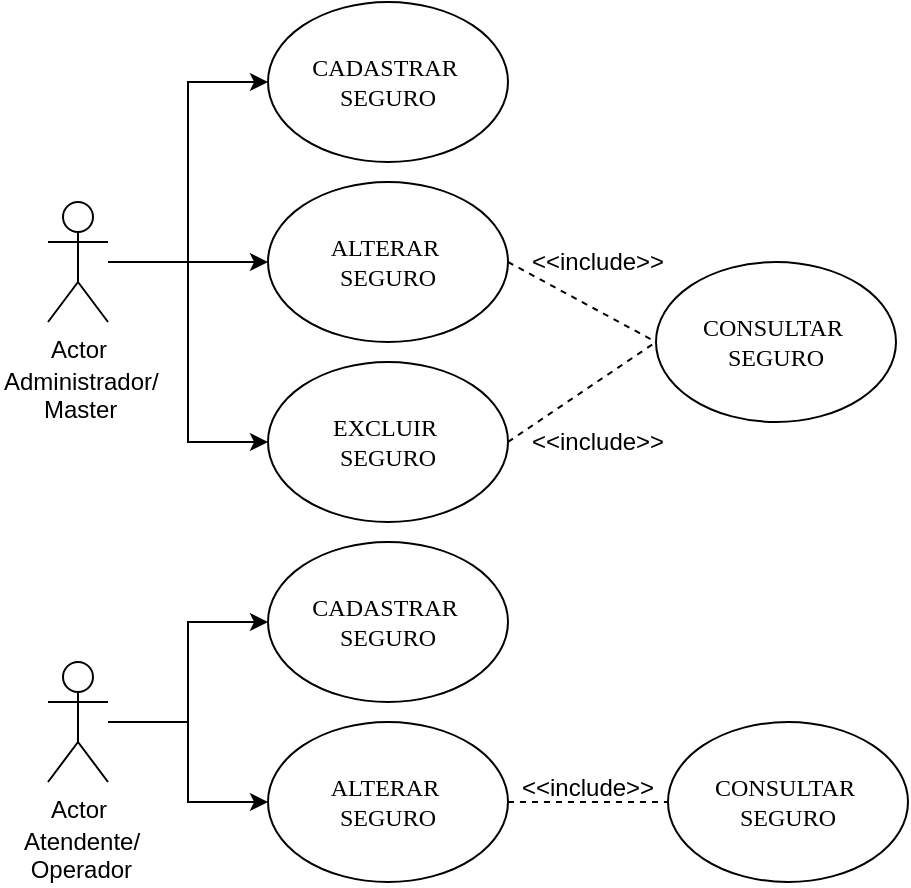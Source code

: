 <mxfile version="12.2.0" type="device" pages="1"><diagram id="U-D7aFQUL8BF5dEllMYo" name="Page-1"><mxGraphModel dx="1158" dy="411" grid="1" gridSize="10" guides="1" tooltips="1" connect="1" arrows="1" fold="1" page="1" pageScale="1" pageWidth="1169" pageHeight="827" math="0" shadow="0"><root><mxCell id="0"/><mxCell id="1" parent="0"/><mxCell id="5UW5ZbT9FBOBR9tg0OMJ-15" style="edgeStyle=orthogonalEdgeStyle;rounded=0;orthogonalLoop=1;jettySize=auto;html=1;entryX=0;entryY=0.5;entryDx=0;entryDy=0;" edge="1" parent="1" source="5UW5ZbT9FBOBR9tg0OMJ-3" target="5UW5ZbT9FBOBR9tg0OMJ-5"><mxGeometry relative="1" as="geometry"/></mxCell><mxCell id="5UW5ZbT9FBOBR9tg0OMJ-16" style="edgeStyle=orthogonalEdgeStyle;rounded=0;orthogonalLoop=1;jettySize=auto;html=1;entryX=0;entryY=0.5;entryDx=0;entryDy=0;" edge="1" parent="1" source="5UW5ZbT9FBOBR9tg0OMJ-3" target="5UW5ZbT9FBOBR9tg0OMJ-7"><mxGeometry relative="1" as="geometry"/></mxCell><mxCell id="5UW5ZbT9FBOBR9tg0OMJ-17" style="edgeStyle=orthogonalEdgeStyle;rounded=0;orthogonalLoop=1;jettySize=auto;html=1;entryX=0;entryY=0.5;entryDx=0;entryDy=0;" edge="1" parent="1" source="5UW5ZbT9FBOBR9tg0OMJ-3" target="5UW5ZbT9FBOBR9tg0OMJ-6"><mxGeometry relative="1" as="geometry"/></mxCell><mxCell id="5UW5ZbT9FBOBR9tg0OMJ-3" value="Actor" style="shape=umlActor;verticalLabelPosition=bottom;labelBackgroundColor=#ffffff;verticalAlign=top;html=1;" vertex="1" parent="1"><mxGeometry x="160" y="220" width="30" height="60" as="geometry"/></mxCell><mxCell id="5UW5ZbT9FBOBR9tg0OMJ-5" value="&lt;font face=&quot;Times New Roman&quot;&gt;CADASTRAR&amp;nbsp; &lt;br&gt;SEGURO&lt;br&gt;&lt;/font&gt;" style="ellipse;whiteSpace=wrap;html=1;" vertex="1" parent="1"><mxGeometry x="270" y="120" width="120" height="80" as="geometry"/></mxCell><mxCell id="5UW5ZbT9FBOBR9tg0OMJ-6" value="&lt;font face=&quot;Times New Roman&quot;&gt;ALTERAR&amp;nbsp;&lt;br&gt;&lt;/font&gt;&lt;span style=&quot;font-family: &amp;#34;times new roman&amp;#34;&quot;&gt;SEGURO&lt;/span&gt;" style="ellipse;whiteSpace=wrap;html=1;" vertex="1" parent="1"><mxGeometry x="270" y="210" width="120" height="80" as="geometry"/></mxCell><mxCell id="5UW5ZbT9FBOBR9tg0OMJ-7" value="&lt;font face=&quot;Times New Roman&quot;&gt;EXCLUIR&amp;nbsp;&lt;br&gt;&lt;/font&gt;&lt;span style=&quot;font-family: &amp;#34;times new roman&amp;#34;&quot;&gt;SEGURO&lt;/span&gt;&lt;font face=&quot;Times New Roman&quot;&gt;&lt;br&gt;&lt;/font&gt;" style="ellipse;whiteSpace=wrap;html=1;" vertex="1" parent="1"><mxGeometry x="270" y="300" width="120" height="80" as="geometry"/></mxCell><mxCell id="5UW5ZbT9FBOBR9tg0OMJ-8" value="&lt;font face=&quot;Times New Roman&quot;&gt;CONSULTAR&amp;nbsp;&lt;br&gt;&lt;/font&gt;&lt;span style=&quot;font-family: &amp;#34;times new roman&amp;#34;&quot;&gt;SEGURO&lt;/span&gt;&lt;font face=&quot;Times New Roman&quot;&gt;&lt;br&gt;&lt;/font&gt;" style="ellipse;whiteSpace=wrap;html=1;" vertex="1" parent="1"><mxGeometry x="464" y="250" width="120" height="80" as="geometry"/></mxCell><mxCell id="5UW5ZbT9FBOBR9tg0OMJ-11" value="" style="endArrow=none;dashed=1;html=1;entryX=0;entryY=0.5;entryDx=0;entryDy=0;" edge="1" parent="1" target="5UW5ZbT9FBOBR9tg0OMJ-8"><mxGeometry width="50" height="50" relative="1" as="geometry"><mxPoint x="390" y="340" as="sourcePoint"/><mxPoint x="440" y="290" as="targetPoint"/></mxGeometry></mxCell><mxCell id="5UW5ZbT9FBOBR9tg0OMJ-12" value="" style="endArrow=none;dashed=1;html=1;exitX=1;exitY=0.5;exitDx=0;exitDy=0;entryX=0;entryY=0.5;entryDx=0;entryDy=0;" edge="1" parent="1" source="5UW5ZbT9FBOBR9tg0OMJ-6" target="5UW5ZbT9FBOBR9tg0OMJ-8"><mxGeometry width="50" height="50" relative="1" as="geometry"><mxPoint x="414" y="280" as="sourcePoint"/><mxPoint x="464" y="230" as="targetPoint"/></mxGeometry></mxCell><mxCell id="5UW5ZbT9FBOBR9tg0OMJ-13" value="&amp;lt;&amp;lt;include&amp;gt;&amp;gt;" style="text;html=1;resizable=0;points=[];autosize=1;align=left;verticalAlign=top;spacingTop=-4;" vertex="1" parent="1"><mxGeometry x="400" y="240" width="80" height="20" as="geometry"/></mxCell><mxCell id="5UW5ZbT9FBOBR9tg0OMJ-14" value="&amp;lt;&amp;lt;include&amp;gt;&amp;gt;" style="text;html=1;resizable=0;points=[];autosize=1;align=left;verticalAlign=top;spacingTop=-4;" vertex="1" parent="1"><mxGeometry x="400" y="330" width="80" height="20" as="geometry"/></mxCell><mxCell id="5UW5ZbT9FBOBR9tg0OMJ-18" value="Administrador/&lt;br&gt;&amp;nbsp; &amp;nbsp; &amp;nbsp; Master" style="text;html=1;resizable=0;points=[];autosize=1;align=left;verticalAlign=top;spacingTop=-4;" vertex="1" parent="1"><mxGeometry x="136" y="300" width="90" height="30" as="geometry"/></mxCell><mxCell id="5UW5ZbT9FBOBR9tg0OMJ-47" style="edgeStyle=orthogonalEdgeStyle;rounded=0;orthogonalLoop=1;jettySize=auto;html=1;entryX=0;entryY=0.5;entryDx=0;entryDy=0;" edge="1" parent="1" source="5UW5ZbT9FBOBR9tg0OMJ-50" target="5UW5ZbT9FBOBR9tg0OMJ-51"><mxGeometry relative="1" as="geometry"/></mxCell><mxCell id="5UW5ZbT9FBOBR9tg0OMJ-49" style="edgeStyle=orthogonalEdgeStyle;rounded=0;orthogonalLoop=1;jettySize=auto;html=1;entryX=0;entryY=0.5;entryDx=0;entryDy=0;" edge="1" parent="1" source="5UW5ZbT9FBOBR9tg0OMJ-50" target="5UW5ZbT9FBOBR9tg0OMJ-52"><mxGeometry relative="1" as="geometry"/></mxCell><mxCell id="5UW5ZbT9FBOBR9tg0OMJ-50" value="Actor" style="shape=umlActor;verticalLabelPosition=bottom;labelBackgroundColor=#ffffff;verticalAlign=top;html=1;" vertex="1" parent="1"><mxGeometry x="160" y="450" width="30" height="60" as="geometry"/></mxCell><mxCell id="5UW5ZbT9FBOBR9tg0OMJ-51" value="&lt;font face=&quot;Times New Roman&quot;&gt;CADASTRAR&amp;nbsp;&lt;br&gt;&lt;/font&gt;&lt;span style=&quot;font-family: &amp;#34;times new roman&amp;#34;&quot;&gt;SEGURO&lt;/span&gt;&lt;font face=&quot;Times New Roman&quot;&gt;&lt;br&gt;&lt;/font&gt;" style="ellipse;whiteSpace=wrap;html=1;" vertex="1" parent="1"><mxGeometry x="270" y="390" width="120" height="80" as="geometry"/></mxCell><mxCell id="5UW5ZbT9FBOBR9tg0OMJ-52" value="&lt;font face=&quot;Times New Roman&quot;&gt;ALTERAR&amp;nbsp;&lt;br&gt;&lt;/font&gt;&lt;span style=&quot;font-family: &amp;#34;times new roman&amp;#34;&quot;&gt;SEGURO&lt;/span&gt;&lt;font face=&quot;Times New Roman&quot;&gt;&lt;br&gt;&lt;/font&gt;" style="ellipse;whiteSpace=wrap;html=1;" vertex="1" parent="1"><mxGeometry x="270" y="480" width="120" height="80" as="geometry"/></mxCell><mxCell id="5UW5ZbT9FBOBR9tg0OMJ-54" value="&lt;font face=&quot;Times New Roman&quot;&gt;CONSULTAR&amp;nbsp;&lt;br&gt;&lt;/font&gt;&lt;span style=&quot;font-family: &amp;#34;times new roman&amp;#34;&quot;&gt;SEGURO&lt;/span&gt;&lt;font face=&quot;Times New Roman&quot;&gt;&lt;br&gt;&lt;/font&gt;" style="ellipse;whiteSpace=wrap;html=1;" vertex="1" parent="1"><mxGeometry x="470" y="480" width="120" height="80" as="geometry"/></mxCell><mxCell id="5UW5ZbT9FBOBR9tg0OMJ-56" value="" style="endArrow=none;dashed=1;html=1;exitX=1;exitY=0.5;exitDx=0;exitDy=0;entryX=0;entryY=0.5;entryDx=0;entryDy=0;" edge="1" parent="1" source="5UW5ZbT9FBOBR9tg0OMJ-52" target="5UW5ZbT9FBOBR9tg0OMJ-54"><mxGeometry width="50" height="50" relative="1" as="geometry"><mxPoint x="414" y="550" as="sourcePoint"/><mxPoint x="464" y="500" as="targetPoint"/></mxGeometry></mxCell><mxCell id="5UW5ZbT9FBOBR9tg0OMJ-57" value="&amp;lt;&amp;lt;include&amp;gt;&amp;gt;" style="text;html=1;resizable=0;points=[];autosize=1;align=left;verticalAlign=top;spacingTop=-4;" vertex="1" parent="1"><mxGeometry x="395" y="503" width="80" height="20" as="geometry"/></mxCell><mxCell id="5UW5ZbT9FBOBR9tg0OMJ-59" value="&amp;nbsp; &amp;nbsp;Atendente/&lt;br&gt;&amp;nbsp; &amp;nbsp; Operador" style="text;html=1;resizable=0;points=[];autosize=1;align=left;verticalAlign=top;spacingTop=-4;" vertex="1" parent="1"><mxGeometry x="136" y="530" width="80" height="30" as="geometry"/></mxCell></root></mxGraphModel></diagram></mxfile>
